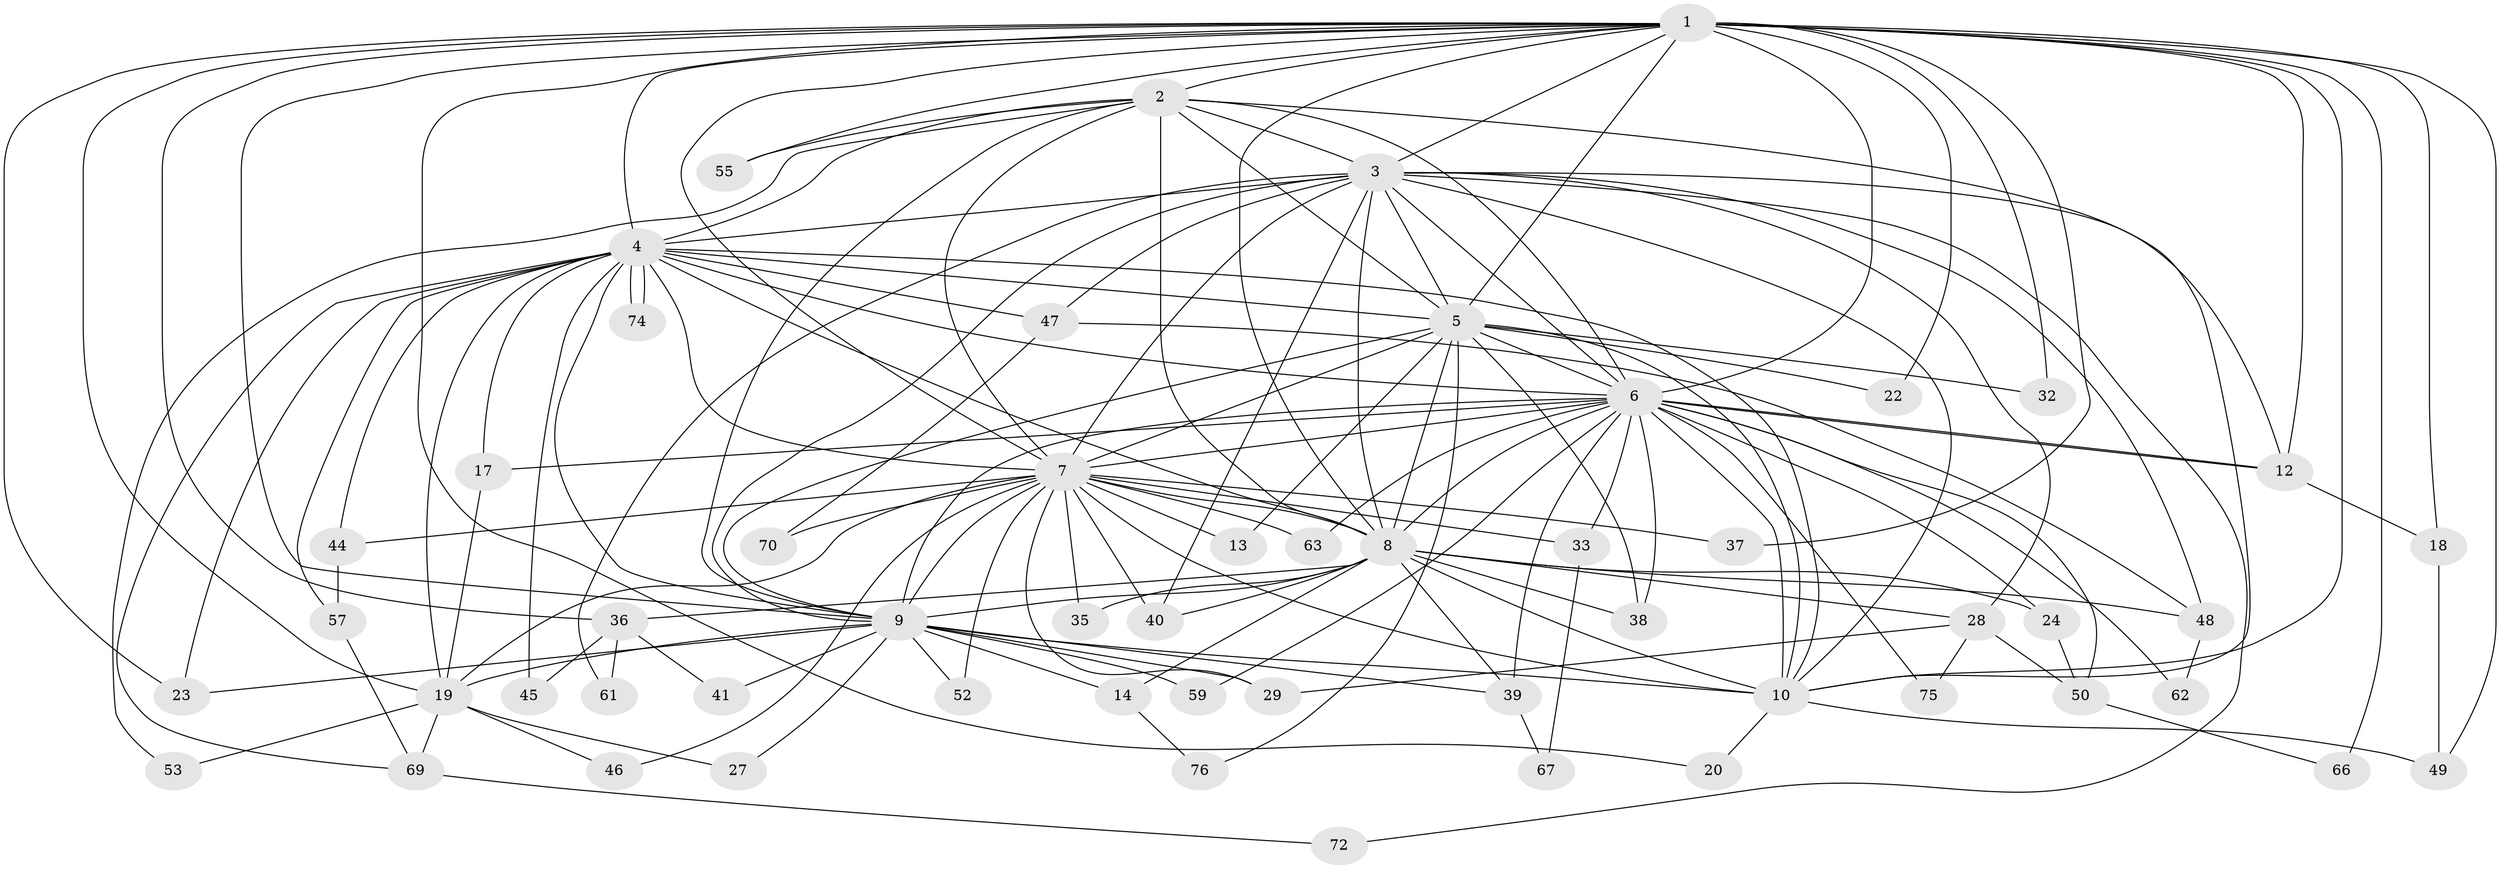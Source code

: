 // original degree distribution, {22: 0.012987012987012988, 12: 0.025974025974025976, 17: 0.012987012987012988, 19: 0.025974025974025976, 14: 0.012987012987012988, 23: 0.012987012987012988, 16: 0.012987012987012988, 18: 0.012987012987012988, 8: 0.012987012987012988, 5: 0.025974025974025976, 2: 0.5324675324675324, 3: 0.16883116883116883, 4: 0.1038961038961039, 9: 0.012987012987012988, 6: 0.012987012987012988}
// Generated by graph-tools (version 1.1) at 2025/41/03/06/25 10:41:33]
// undirected, 55 vertices, 149 edges
graph export_dot {
graph [start="1"]
  node [color=gray90,style=filled];
  1 [super="+26"];
  2 [super="+51"];
  3 [super="+15"];
  4 [super="+16"];
  5;
  6 [super="+43"];
  7 [super="+34"];
  8 [super="+11"];
  9 [super="+42"];
  10 [super="+21"];
  12 [super="+30"];
  13;
  14;
  17 [super="+54"];
  18 [super="+31"];
  19 [super="+25"];
  20;
  22;
  23;
  24 [super="+77"];
  27;
  28 [super="+58"];
  29 [super="+64"];
  32;
  33;
  35;
  36;
  37;
  38 [super="+56"];
  39 [super="+60"];
  40 [super="+65"];
  41;
  44;
  45;
  46;
  47;
  48 [super="+68"];
  49 [super="+71"];
  50;
  52;
  53;
  55;
  57;
  59;
  61;
  62;
  63;
  66;
  67;
  69 [super="+73"];
  70;
  72;
  74;
  75;
  76;
  1 -- 2;
  1 -- 3;
  1 -- 4;
  1 -- 5;
  1 -- 6;
  1 -- 7;
  1 -- 8;
  1 -- 9;
  1 -- 10;
  1 -- 18 [weight=2];
  1 -- 19;
  1 -- 20;
  1 -- 22;
  1 -- 23;
  1 -- 32;
  1 -- 36;
  1 -- 37;
  1 -- 49;
  1 -- 55;
  1 -- 66;
  1 -- 12;
  2 -- 3 [weight=2];
  2 -- 4;
  2 -- 5;
  2 -- 6;
  2 -- 7;
  2 -- 8 [weight=2];
  2 -- 9;
  2 -- 10;
  2 -- 55;
  2 -- 53;
  3 -- 4;
  3 -- 5;
  3 -- 6;
  3 -- 7;
  3 -- 8;
  3 -- 9;
  3 -- 10;
  3 -- 28;
  3 -- 40;
  3 -- 47;
  3 -- 61;
  3 -- 72;
  3 -- 48;
  3 -- 12;
  4 -- 5;
  4 -- 6;
  4 -- 7;
  4 -- 8;
  4 -- 9;
  4 -- 10;
  4 -- 17;
  4 -- 23;
  4 -- 44;
  4 -- 47;
  4 -- 57;
  4 -- 74;
  4 -- 74;
  4 -- 45;
  4 -- 19;
  4 -- 69;
  5 -- 6;
  5 -- 7;
  5 -- 8;
  5 -- 9;
  5 -- 10;
  5 -- 13;
  5 -- 22;
  5 -- 32;
  5 -- 76;
  5 -- 38;
  6 -- 7;
  6 -- 8 [weight=2];
  6 -- 9;
  6 -- 10;
  6 -- 12;
  6 -- 12;
  6 -- 17;
  6 -- 24 [weight=2];
  6 -- 33;
  6 -- 38;
  6 -- 39;
  6 -- 50;
  6 -- 59;
  6 -- 62;
  6 -- 63;
  6 -- 75;
  7 -- 8;
  7 -- 9;
  7 -- 10;
  7 -- 13;
  7 -- 29;
  7 -- 33;
  7 -- 35;
  7 -- 37;
  7 -- 40;
  7 -- 44;
  7 -- 63;
  7 -- 70;
  7 -- 19;
  7 -- 52;
  7 -- 46;
  8 -- 9;
  8 -- 10 [weight=2];
  8 -- 28 [weight=2];
  8 -- 38;
  8 -- 48;
  8 -- 35;
  8 -- 36;
  8 -- 14;
  8 -- 24;
  8 -- 40;
  8 -- 39;
  9 -- 10;
  9 -- 14;
  9 -- 19;
  9 -- 27;
  9 -- 39;
  9 -- 41;
  9 -- 52;
  9 -- 59;
  9 -- 23;
  9 -- 29;
  10 -- 20;
  10 -- 49;
  12 -- 18;
  14 -- 76;
  17 -- 19;
  18 -- 49;
  19 -- 27;
  19 -- 46;
  19 -- 53;
  19 -- 69;
  24 -- 50;
  28 -- 29;
  28 -- 50;
  28 -- 75;
  33 -- 67;
  36 -- 41;
  36 -- 45;
  36 -- 61;
  39 -- 67;
  44 -- 57;
  47 -- 48;
  47 -- 70;
  48 -- 62;
  50 -- 66;
  57 -- 69;
  69 -- 72;
}
